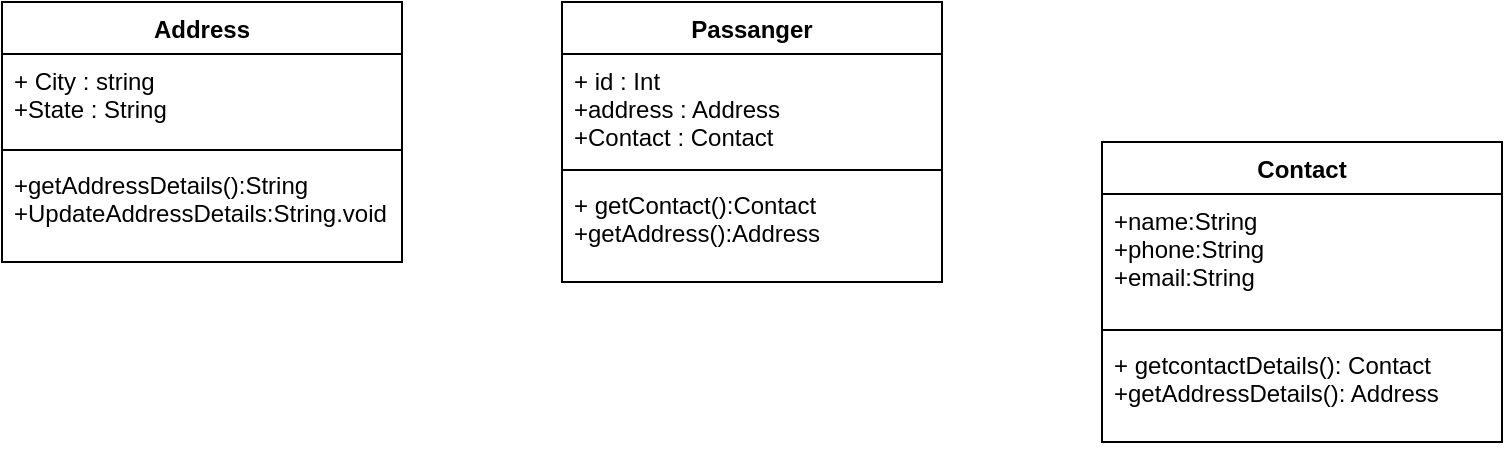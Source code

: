 <mxfile version="19.0.1" type="github">
  <diagram id="CFYQU3aXSemnN9mfyRZu" name="Page-1">
    <mxGraphModel dx="868" dy="482" grid="1" gridSize="10" guides="1" tooltips="1" connect="1" arrows="1" fold="1" page="1" pageScale="1" pageWidth="850" pageHeight="1100" math="0" shadow="0">
      <root>
        <mxCell id="0" />
        <mxCell id="1" parent="0" />
        <mxCell id="YULxTUnS-_DGTSKAkYLE-14" value="Passanger" style="swimlane;fontStyle=1;align=center;verticalAlign=top;childLayout=stackLayout;horizontal=1;startSize=26;horizontalStack=0;resizeParent=1;resizeParentMax=0;resizeLast=0;collapsible=1;marginBottom=0;" vertex="1" parent="1">
          <mxGeometry x="330" y="50" width="190" height="140" as="geometry" />
        </mxCell>
        <mxCell id="YULxTUnS-_DGTSKAkYLE-15" value="+ id : Int&#xa;+address : Address&#xa;+Contact : Contact" style="text;strokeColor=none;fillColor=none;align=left;verticalAlign=top;spacingLeft=4;spacingRight=4;overflow=hidden;rotatable=0;points=[[0,0.5],[1,0.5]];portConstraint=eastwest;" vertex="1" parent="YULxTUnS-_DGTSKAkYLE-14">
          <mxGeometry y="26" width="190" height="54" as="geometry" />
        </mxCell>
        <mxCell id="YULxTUnS-_DGTSKAkYLE-16" value="" style="line;strokeWidth=1;fillColor=none;align=left;verticalAlign=middle;spacingTop=-1;spacingLeft=3;spacingRight=3;rotatable=0;labelPosition=right;points=[];portConstraint=eastwest;" vertex="1" parent="YULxTUnS-_DGTSKAkYLE-14">
          <mxGeometry y="80" width="190" height="8" as="geometry" />
        </mxCell>
        <mxCell id="YULxTUnS-_DGTSKAkYLE-17" value="+ getContact():Contact&#xa;+getAddress():Address" style="text;strokeColor=none;fillColor=none;align=left;verticalAlign=top;spacingLeft=4;spacingRight=4;overflow=hidden;rotatable=0;points=[[0,0.5],[1,0.5]];portConstraint=eastwest;" vertex="1" parent="YULxTUnS-_DGTSKAkYLE-14">
          <mxGeometry y="88" width="190" height="52" as="geometry" />
        </mxCell>
        <mxCell id="YULxTUnS-_DGTSKAkYLE-18" value="Address" style="swimlane;fontStyle=1;align=center;verticalAlign=top;childLayout=stackLayout;horizontal=1;startSize=26;horizontalStack=0;resizeParent=1;resizeParentMax=0;resizeLast=0;collapsible=1;marginBottom=0;" vertex="1" parent="1">
          <mxGeometry x="50" y="50" width="200" height="130" as="geometry" />
        </mxCell>
        <mxCell id="YULxTUnS-_DGTSKAkYLE-19" value="+ City : string&#xa;+State : String" style="text;strokeColor=none;fillColor=none;align=left;verticalAlign=top;spacingLeft=4;spacingRight=4;overflow=hidden;rotatable=0;points=[[0,0.5],[1,0.5]];portConstraint=eastwest;" vertex="1" parent="YULxTUnS-_DGTSKAkYLE-18">
          <mxGeometry y="26" width="200" height="44" as="geometry" />
        </mxCell>
        <mxCell id="YULxTUnS-_DGTSKAkYLE-20" value="" style="line;strokeWidth=1;fillColor=none;align=left;verticalAlign=middle;spacingTop=-1;spacingLeft=3;spacingRight=3;rotatable=0;labelPosition=right;points=[];portConstraint=eastwest;" vertex="1" parent="YULxTUnS-_DGTSKAkYLE-18">
          <mxGeometry y="70" width="200" height="8" as="geometry" />
        </mxCell>
        <mxCell id="YULxTUnS-_DGTSKAkYLE-21" value="+getAddressDetails():String&#xa;+UpdateAddressDetails:String.void" style="text;strokeColor=none;fillColor=none;align=left;verticalAlign=top;spacingLeft=4;spacingRight=4;overflow=hidden;rotatable=0;points=[[0,0.5],[1,0.5]];portConstraint=eastwest;" vertex="1" parent="YULxTUnS-_DGTSKAkYLE-18">
          <mxGeometry y="78" width="200" height="52" as="geometry" />
        </mxCell>
        <mxCell id="YULxTUnS-_DGTSKAkYLE-26" value="Contact" style="swimlane;fontStyle=1;align=center;verticalAlign=top;childLayout=stackLayout;horizontal=1;startSize=26;horizontalStack=0;resizeParent=1;resizeParentMax=0;resizeLast=0;collapsible=1;marginBottom=0;" vertex="1" parent="1">
          <mxGeometry x="600" y="120" width="200" height="150" as="geometry" />
        </mxCell>
        <mxCell id="YULxTUnS-_DGTSKAkYLE-27" value="+name:String&#xa;+phone:String&#xa;+email:String" style="text;strokeColor=none;fillColor=none;align=left;verticalAlign=top;spacingLeft=4;spacingRight=4;overflow=hidden;rotatable=0;points=[[0,0.5],[1,0.5]];portConstraint=eastwest;" vertex="1" parent="YULxTUnS-_DGTSKAkYLE-26">
          <mxGeometry y="26" width="200" height="64" as="geometry" />
        </mxCell>
        <mxCell id="YULxTUnS-_DGTSKAkYLE-28" value="" style="line;strokeWidth=1;fillColor=none;align=left;verticalAlign=middle;spacingTop=-1;spacingLeft=3;spacingRight=3;rotatable=0;labelPosition=right;points=[];portConstraint=eastwest;" vertex="1" parent="YULxTUnS-_DGTSKAkYLE-26">
          <mxGeometry y="90" width="200" height="8" as="geometry" />
        </mxCell>
        <mxCell id="YULxTUnS-_DGTSKAkYLE-29" value="+ getcontactDetails(): Contact&#xa;+getAddressDetails(): Address" style="text;strokeColor=none;fillColor=none;align=left;verticalAlign=top;spacingLeft=4;spacingRight=4;overflow=hidden;rotatable=0;points=[[0,0.5],[1,0.5]];portConstraint=eastwest;" vertex="1" parent="YULxTUnS-_DGTSKAkYLE-26">
          <mxGeometry y="98" width="200" height="52" as="geometry" />
        </mxCell>
      </root>
    </mxGraphModel>
  </diagram>
</mxfile>
